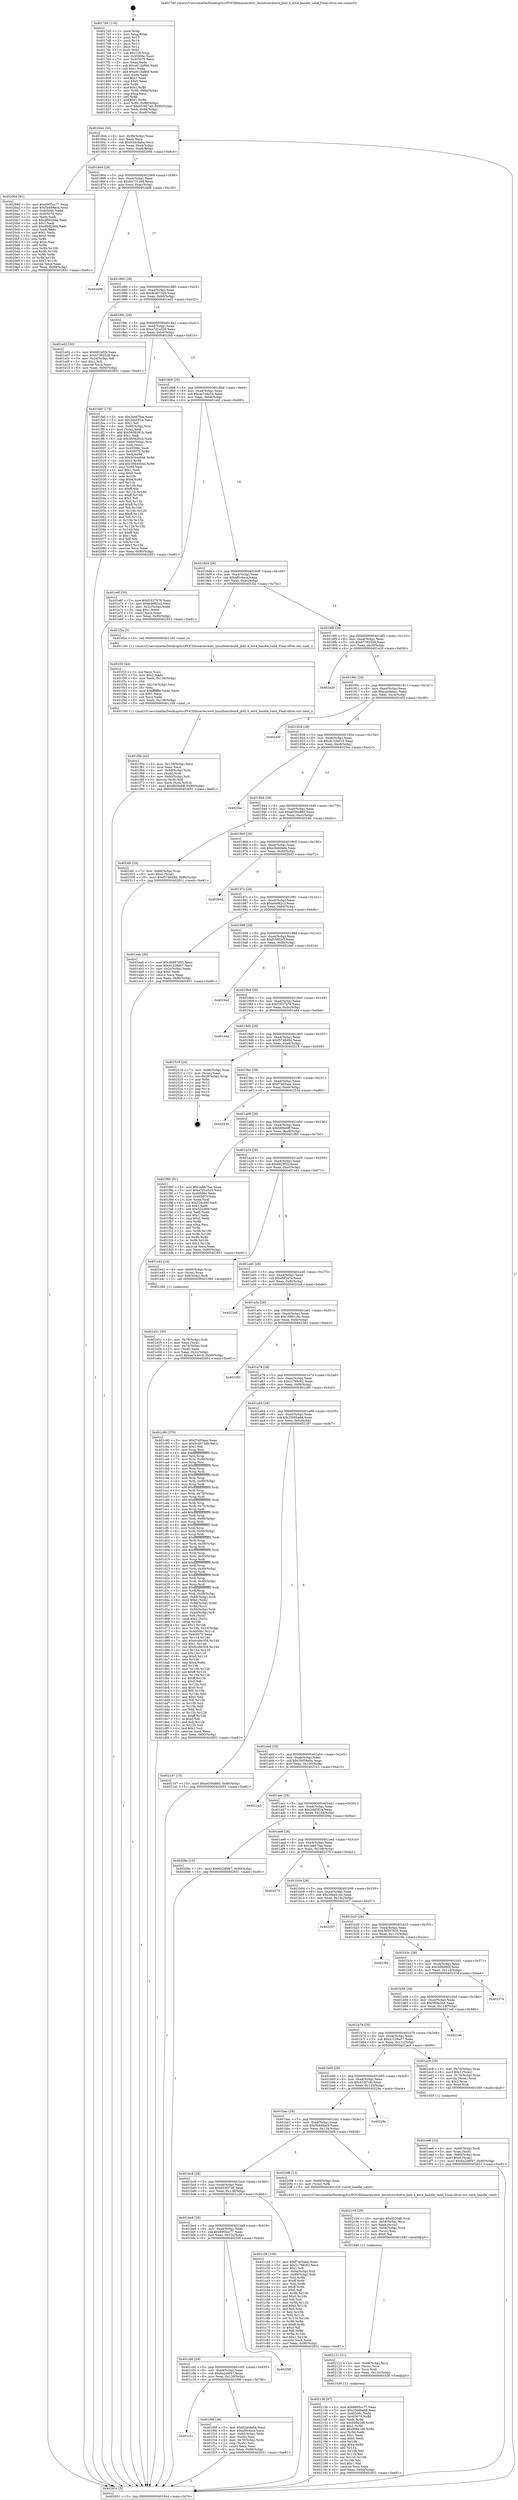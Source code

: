 digraph "0x4017d0" {
  label = "0x4017d0 (/mnt/c/Users/mathe/Desktop/tcc/POCII/binaries/extr_linuxfsext4ext4_jbd2.h_ext4_handle_valid_Final-ollvm.out::main(0))"
  labelloc = "t"
  node[shape=record]

  Entry [label="",width=0.3,height=0.3,shape=circle,fillcolor=black,style=filled]
  "0x401844" [label="{
     0x401844 [32]\l
     | [instrs]\l
     &nbsp;&nbsp;0x401844 \<+6\>: mov -0x90(%rbp),%eax\l
     &nbsp;&nbsp;0x40184a \<+2\>: mov %eax,%ecx\l
     &nbsp;&nbsp;0x40184c \<+6\>: sub $0x82dcdaba,%ecx\l
     &nbsp;&nbsp;0x401852 \<+6\>: mov %eax,-0xa4(%rbp)\l
     &nbsp;&nbsp;0x401858 \<+6\>: mov %ecx,-0xa8(%rbp)\l
     &nbsp;&nbsp;0x40185e \<+6\>: je 000000000040209d \<main+0x8cd\>\l
  }"]
  "0x40209d" [label="{
     0x40209d [91]\l
     | [instrs]\l
     &nbsp;&nbsp;0x40209d \<+5\>: mov $0x6905cc77,%eax\l
     &nbsp;&nbsp;0x4020a2 \<+5\>: mov $0x5b488acb,%ecx\l
     &nbsp;&nbsp;0x4020a7 \<+7\>: mov 0x40506c,%edx\l
     &nbsp;&nbsp;0x4020ae \<+7\>: mov 0x405070,%esi\l
     &nbsp;&nbsp;0x4020b5 \<+2\>: mov %edx,%edi\l
     &nbsp;&nbsp;0x4020b7 \<+6\>: sub $0xdf68266b,%edi\l
     &nbsp;&nbsp;0x4020bd \<+3\>: sub $0x1,%edi\l
     &nbsp;&nbsp;0x4020c0 \<+6\>: add $0xdf68266b,%edi\l
     &nbsp;&nbsp;0x4020c6 \<+3\>: imul %edi,%edx\l
     &nbsp;&nbsp;0x4020c9 \<+3\>: and $0x1,%edx\l
     &nbsp;&nbsp;0x4020cc \<+3\>: cmp $0x0,%edx\l
     &nbsp;&nbsp;0x4020cf \<+4\>: sete %r8b\l
     &nbsp;&nbsp;0x4020d3 \<+3\>: cmp $0xa,%esi\l
     &nbsp;&nbsp;0x4020d6 \<+4\>: setl %r9b\l
     &nbsp;&nbsp;0x4020da \<+3\>: mov %r8b,%r10b\l
     &nbsp;&nbsp;0x4020dd \<+3\>: and %r9b,%r10b\l
     &nbsp;&nbsp;0x4020e0 \<+3\>: xor %r9b,%r8b\l
     &nbsp;&nbsp;0x4020e3 \<+3\>: or %r8b,%r10b\l
     &nbsp;&nbsp;0x4020e6 \<+4\>: test $0x1,%r10b\l
     &nbsp;&nbsp;0x4020ea \<+3\>: cmovne %ecx,%eax\l
     &nbsp;&nbsp;0x4020ed \<+6\>: mov %eax,-0x90(%rbp)\l
     &nbsp;&nbsp;0x4020f3 \<+5\>: jmp 0000000000402651 \<main+0xe81\>\l
  }"]
  "0x401864" [label="{
     0x401864 [28]\l
     | [instrs]\l
     &nbsp;&nbsp;0x401864 \<+5\>: jmp 0000000000401869 \<main+0x99\>\l
     &nbsp;&nbsp;0x401869 \<+6\>: mov -0xa4(%rbp),%eax\l
     &nbsp;&nbsp;0x40186f \<+5\>: sub $0x94731168,%eax\l
     &nbsp;&nbsp;0x401874 \<+6\>: mov %eax,-0xac(%rbp)\l
     &nbsp;&nbsp;0x40187a \<+6\>: je 0000000000402409 \<main+0xc39\>\l
  }"]
  Exit [label="",width=0.3,height=0.3,shape=circle,fillcolor=black,style=filled,peripheries=2]
  "0x402409" [label="{
     0x402409\l
  }", style=dashed]
  "0x401880" [label="{
     0x401880 [28]\l
     | [instrs]\l
     &nbsp;&nbsp;0x401880 \<+5\>: jmp 0000000000401885 \<main+0xb5\>\l
     &nbsp;&nbsp;0x401885 \<+6\>: mov -0xa4(%rbp),%eax\l
     &nbsp;&nbsp;0x40188b \<+5\>: sub $0x9cd073db,%eax\l
     &nbsp;&nbsp;0x401890 \<+6\>: mov %eax,-0xb0(%rbp)\l
     &nbsp;&nbsp;0x401896 \<+6\>: je 0000000000401e02 \<main+0x632\>\l
  }"]
  "0x402136" [label="{
     0x402136 [97]\l
     | [instrs]\l
     &nbsp;&nbsp;0x402136 \<+5\>: mov $0x6905cc77,%eax\l
     &nbsp;&nbsp;0x40213b \<+5\>: mov $0x25b6ba68,%esi\l
     &nbsp;&nbsp;0x402140 \<+7\>: mov 0x40506c,%edx\l
     &nbsp;&nbsp;0x402147 \<+8\>: mov 0x405070,%r8d\l
     &nbsp;&nbsp;0x40214f \<+3\>: mov %edx,%r9d\l
     &nbsp;&nbsp;0x402152 \<+7\>: sub $0x999a1d8,%r9d\l
     &nbsp;&nbsp;0x402159 \<+4\>: sub $0x1,%r9d\l
     &nbsp;&nbsp;0x40215d \<+7\>: add $0x999a1d8,%r9d\l
     &nbsp;&nbsp;0x402164 \<+4\>: imul %r9d,%edx\l
     &nbsp;&nbsp;0x402168 \<+3\>: and $0x1,%edx\l
     &nbsp;&nbsp;0x40216b \<+3\>: cmp $0x0,%edx\l
     &nbsp;&nbsp;0x40216e \<+4\>: sete %r10b\l
     &nbsp;&nbsp;0x402172 \<+4\>: cmp $0xa,%r8d\l
     &nbsp;&nbsp;0x402176 \<+4\>: setl %r11b\l
     &nbsp;&nbsp;0x40217a \<+3\>: mov %r10b,%bl\l
     &nbsp;&nbsp;0x40217d \<+3\>: and %r11b,%bl\l
     &nbsp;&nbsp;0x402180 \<+3\>: xor %r11b,%r10b\l
     &nbsp;&nbsp;0x402183 \<+3\>: or %r10b,%bl\l
     &nbsp;&nbsp;0x402186 \<+3\>: test $0x1,%bl\l
     &nbsp;&nbsp;0x402189 \<+3\>: cmovne %esi,%eax\l
     &nbsp;&nbsp;0x40218c \<+6\>: mov %eax,-0x90(%rbp)\l
     &nbsp;&nbsp;0x402192 \<+5\>: jmp 0000000000402651 \<main+0xe81\>\l
  }"]
  "0x401e02" [label="{
     0x401e02 [30]\l
     | [instrs]\l
     &nbsp;&nbsp;0x401e02 \<+5\>: mov $0x681bf2b,%eax\l
     &nbsp;&nbsp;0x401e07 \<+5\>: mov $0xb7392528,%ecx\l
     &nbsp;&nbsp;0x401e0c \<+3\>: mov -0x2d(%rbp),%dl\l
     &nbsp;&nbsp;0x401e0f \<+3\>: test $0x1,%dl\l
     &nbsp;&nbsp;0x401e12 \<+3\>: cmovne %ecx,%eax\l
     &nbsp;&nbsp;0x401e15 \<+6\>: mov %eax,-0x90(%rbp)\l
     &nbsp;&nbsp;0x401e1b \<+5\>: jmp 0000000000402651 \<main+0xe81\>\l
  }"]
  "0x40189c" [label="{
     0x40189c [28]\l
     | [instrs]\l
     &nbsp;&nbsp;0x40189c \<+5\>: jmp 00000000004018a1 \<main+0xd1\>\l
     &nbsp;&nbsp;0x4018a1 \<+6\>: mov -0xa4(%rbp),%eax\l
     &nbsp;&nbsp;0x4018a7 \<+5\>: sub $0xa7d1a520,%eax\l
     &nbsp;&nbsp;0x4018ac \<+6\>: mov %eax,-0xb4(%rbp)\l
     &nbsp;&nbsp;0x4018b2 \<+6\>: je 0000000000401fe0 \<main+0x810\>\l
  }"]
  "0x402121" [label="{
     0x402121 [21]\l
     | [instrs]\l
     &nbsp;&nbsp;0x402121 \<+4\>: mov -0x68(%rbp),%rcx\l
     &nbsp;&nbsp;0x402125 \<+3\>: mov (%rcx),%rcx\l
     &nbsp;&nbsp;0x402128 \<+3\>: mov %rcx,%rdi\l
     &nbsp;&nbsp;0x40212b \<+6\>: mov %eax,-0x13c(%rbp)\l
     &nbsp;&nbsp;0x402131 \<+5\>: call 0000000000401030 \<free@plt\>\l
     | [calls]\l
     &nbsp;&nbsp;0x401030 \{1\} (unknown)\l
  }"]
  "0x401fe0" [label="{
     0x401fe0 [174]\l
     | [instrs]\l
     &nbsp;&nbsp;0x401fe0 \<+5\>: mov $0x2eb67fae,%eax\l
     &nbsp;&nbsp;0x401fe5 \<+5\>: mov $0x2daf3f1e,%ecx\l
     &nbsp;&nbsp;0x401fea \<+2\>: mov $0x1,%dl\l
     &nbsp;&nbsp;0x401fec \<+4\>: mov -0x60(%rbp),%rsi\l
     &nbsp;&nbsp;0x401ff0 \<+2\>: mov (%rsi),%edi\l
     &nbsp;&nbsp;0x401ff2 \<+6\>: add $0x5608281b,%edi\l
     &nbsp;&nbsp;0x401ff8 \<+3\>: add $0x1,%edi\l
     &nbsp;&nbsp;0x401ffb \<+6\>: sub $0x5608281b,%edi\l
     &nbsp;&nbsp;0x402001 \<+4\>: mov -0x60(%rbp),%rsi\l
     &nbsp;&nbsp;0x402005 \<+2\>: mov %edi,(%rsi)\l
     &nbsp;&nbsp;0x402007 \<+7\>: mov 0x40506c,%edi\l
     &nbsp;&nbsp;0x40200e \<+8\>: mov 0x405070,%r8d\l
     &nbsp;&nbsp;0x402016 \<+3\>: mov %edi,%r9d\l
     &nbsp;&nbsp;0x402019 \<+7\>: sub $0x5044484d,%r9d\l
     &nbsp;&nbsp;0x402020 \<+4\>: sub $0x1,%r9d\l
     &nbsp;&nbsp;0x402024 \<+7\>: add $0x5044484d,%r9d\l
     &nbsp;&nbsp;0x40202b \<+4\>: imul %r9d,%edi\l
     &nbsp;&nbsp;0x40202f \<+3\>: and $0x1,%edi\l
     &nbsp;&nbsp;0x402032 \<+3\>: cmp $0x0,%edi\l
     &nbsp;&nbsp;0x402035 \<+4\>: sete %r10b\l
     &nbsp;&nbsp;0x402039 \<+4\>: cmp $0xa,%r8d\l
     &nbsp;&nbsp;0x40203d \<+4\>: setl %r11b\l
     &nbsp;&nbsp;0x402041 \<+3\>: mov %r10b,%bl\l
     &nbsp;&nbsp;0x402044 \<+3\>: xor $0xff,%bl\l
     &nbsp;&nbsp;0x402047 \<+3\>: mov %r11b,%r14b\l
     &nbsp;&nbsp;0x40204a \<+4\>: xor $0xff,%r14b\l
     &nbsp;&nbsp;0x40204e \<+3\>: xor $0x1,%dl\l
     &nbsp;&nbsp;0x402051 \<+3\>: mov %bl,%r15b\l
     &nbsp;&nbsp;0x402054 \<+4\>: and $0xff,%r15b\l
     &nbsp;&nbsp;0x402058 \<+3\>: and %dl,%r10b\l
     &nbsp;&nbsp;0x40205b \<+3\>: mov %r14b,%r12b\l
     &nbsp;&nbsp;0x40205e \<+4\>: and $0xff,%r12b\l
     &nbsp;&nbsp;0x402062 \<+3\>: and %dl,%r11b\l
     &nbsp;&nbsp;0x402065 \<+3\>: or %r10b,%r15b\l
     &nbsp;&nbsp;0x402068 \<+3\>: or %r11b,%r12b\l
     &nbsp;&nbsp;0x40206b \<+3\>: xor %r12b,%r15b\l
     &nbsp;&nbsp;0x40206e \<+3\>: or %r14b,%bl\l
     &nbsp;&nbsp;0x402071 \<+3\>: xor $0xff,%bl\l
     &nbsp;&nbsp;0x402074 \<+3\>: or $0x1,%dl\l
     &nbsp;&nbsp;0x402077 \<+2\>: and %dl,%bl\l
     &nbsp;&nbsp;0x402079 \<+3\>: or %bl,%r15b\l
     &nbsp;&nbsp;0x40207c \<+4\>: test $0x1,%r15b\l
     &nbsp;&nbsp;0x402080 \<+3\>: cmovne %ecx,%eax\l
     &nbsp;&nbsp;0x402083 \<+6\>: mov %eax,-0x90(%rbp)\l
     &nbsp;&nbsp;0x402089 \<+5\>: jmp 0000000000402651 \<main+0xe81\>\l
  }"]
  "0x4018b8" [label="{
     0x4018b8 [28]\l
     | [instrs]\l
     &nbsp;&nbsp;0x4018b8 \<+5\>: jmp 00000000004018bd \<main+0xed\>\l
     &nbsp;&nbsp;0x4018bd \<+6\>: mov -0xa4(%rbp),%eax\l
     &nbsp;&nbsp;0x4018c3 \<+5\>: sub $0xae7e4e16,%eax\l
     &nbsp;&nbsp;0x4018c8 \<+6\>: mov %eax,-0xb8(%rbp)\l
     &nbsp;&nbsp;0x4018ce \<+6\>: je 0000000000401e6f \<main+0x69f\>\l
  }"]
  "0x402104" [label="{
     0x402104 [29]\l
     | [instrs]\l
     &nbsp;&nbsp;0x402104 \<+10\>: movabs $0x4030d6,%rdi\l
     &nbsp;&nbsp;0x40210e \<+4\>: mov -0x58(%rbp),%rcx\l
     &nbsp;&nbsp;0x402112 \<+2\>: mov %eax,(%rcx)\l
     &nbsp;&nbsp;0x402114 \<+4\>: mov -0x58(%rbp),%rcx\l
     &nbsp;&nbsp;0x402118 \<+2\>: mov (%rcx),%esi\l
     &nbsp;&nbsp;0x40211a \<+2\>: mov $0x0,%al\l
     &nbsp;&nbsp;0x40211c \<+5\>: call 0000000000401040 \<printf@plt\>\l
     | [calls]\l
     &nbsp;&nbsp;0x401040 \{1\} (unknown)\l
  }"]
  "0x401e6f" [label="{
     0x401e6f [30]\l
     | [instrs]\l
     &nbsp;&nbsp;0x401e6f \<+5\>: mov $0xf1637b76,%eax\l
     &nbsp;&nbsp;0x401e74 \<+5\>: mov $0xedef62c2,%ecx\l
     &nbsp;&nbsp;0x401e79 \<+3\>: mov -0x2c(%rbp),%edx\l
     &nbsp;&nbsp;0x401e7c \<+3\>: cmp $0x1,%edx\l
     &nbsp;&nbsp;0x401e7f \<+3\>: cmovl %ecx,%eax\l
     &nbsp;&nbsp;0x401e82 \<+6\>: mov %eax,-0x90(%rbp)\l
     &nbsp;&nbsp;0x401e88 \<+5\>: jmp 0000000000402651 \<main+0xe81\>\l
  }"]
  "0x4018d4" [label="{
     0x4018d4 [28]\l
     | [instrs]\l
     &nbsp;&nbsp;0x4018d4 \<+5\>: jmp 00000000004018d9 \<main+0x109\>\l
     &nbsp;&nbsp;0x4018d9 \<+6\>: mov -0xa4(%rbp),%eax\l
     &nbsp;&nbsp;0x4018df \<+5\>: sub $0xaf0c4aca,%eax\l
     &nbsp;&nbsp;0x4018e4 \<+6\>: mov %eax,-0xbc(%rbp)\l
     &nbsp;&nbsp;0x4018ea \<+6\>: je 0000000000401f2a \<main+0x75a\>\l
  }"]
  "0x401f5b" [label="{
     0x401f5b [42]\l
     | [instrs]\l
     &nbsp;&nbsp;0x401f5b \<+6\>: mov -0x138(%rbp),%ecx\l
     &nbsp;&nbsp;0x401f61 \<+3\>: imul %eax,%ecx\l
     &nbsp;&nbsp;0x401f64 \<+4\>: mov -0x68(%rbp),%rdi\l
     &nbsp;&nbsp;0x401f68 \<+3\>: mov (%rdi),%rdi\l
     &nbsp;&nbsp;0x401f6b \<+4\>: mov -0x60(%rbp),%r8\l
     &nbsp;&nbsp;0x401f6f \<+3\>: movslq (%r8),%r8\l
     &nbsp;&nbsp;0x401f72 \<+4\>: mov %ecx,(%rdi,%r8,4)\l
     &nbsp;&nbsp;0x401f76 \<+10\>: movl $0xfd09e6ff,-0x90(%rbp)\l
     &nbsp;&nbsp;0x401f80 \<+5\>: jmp 0000000000402651 \<main+0xe81\>\l
  }"]
  "0x401f2a" [label="{
     0x401f2a [5]\l
     | [instrs]\l
     &nbsp;&nbsp;0x401f2a \<+5\>: call 0000000000401160 \<next_i\>\l
     | [calls]\l
     &nbsp;&nbsp;0x401160 \{1\} (/mnt/c/Users/mathe/Desktop/tcc/POCII/binaries/extr_linuxfsext4ext4_jbd2.h_ext4_handle_valid_Final-ollvm.out::next_i)\l
  }"]
  "0x4018f0" [label="{
     0x4018f0 [28]\l
     | [instrs]\l
     &nbsp;&nbsp;0x4018f0 \<+5\>: jmp 00000000004018f5 \<main+0x125\>\l
     &nbsp;&nbsp;0x4018f5 \<+6\>: mov -0xa4(%rbp),%eax\l
     &nbsp;&nbsp;0x4018fb \<+5\>: sub $0xb7392528,%eax\l
     &nbsp;&nbsp;0x401900 \<+6\>: mov %eax,-0xc0(%rbp)\l
     &nbsp;&nbsp;0x401906 \<+6\>: je 0000000000401e20 \<main+0x650\>\l
  }"]
  "0x401f2f" [label="{
     0x401f2f [44]\l
     | [instrs]\l
     &nbsp;&nbsp;0x401f2f \<+2\>: xor %ecx,%ecx\l
     &nbsp;&nbsp;0x401f31 \<+5\>: mov $0x2,%edx\l
     &nbsp;&nbsp;0x401f36 \<+6\>: mov %edx,-0x134(%rbp)\l
     &nbsp;&nbsp;0x401f3c \<+1\>: cltd\l
     &nbsp;&nbsp;0x401f3d \<+6\>: mov -0x134(%rbp),%esi\l
     &nbsp;&nbsp;0x401f43 \<+2\>: idiv %esi\l
     &nbsp;&nbsp;0x401f45 \<+6\>: imul $0xfffffffe,%edx,%edx\l
     &nbsp;&nbsp;0x401f4b \<+3\>: sub $0x1,%ecx\l
     &nbsp;&nbsp;0x401f4e \<+2\>: sub %ecx,%edx\l
     &nbsp;&nbsp;0x401f50 \<+6\>: mov %edx,-0x138(%rbp)\l
     &nbsp;&nbsp;0x401f56 \<+5\>: call 0000000000401160 \<next_i\>\l
     | [calls]\l
     &nbsp;&nbsp;0x401160 \{1\} (/mnt/c/Users/mathe/Desktop/tcc/POCII/binaries/extr_linuxfsext4ext4_jbd2.h_ext4_handle_valid_Final-ollvm.out::next_i)\l
  }"]
  "0x401e20" [label="{
     0x401e20\l
  }", style=dashed]
  "0x40190c" [label="{
     0x40190c [28]\l
     | [instrs]\l
     &nbsp;&nbsp;0x40190c \<+5\>: jmp 0000000000401911 \<main+0x141\>\l
     &nbsp;&nbsp;0x401911 \<+6\>: mov -0xa4(%rbp),%eax\l
     &nbsp;&nbsp;0x401917 \<+5\>: sub $0xcad4eba1,%eax\l
     &nbsp;&nbsp;0x40191c \<+6\>: mov %eax,-0xc4(%rbp)\l
     &nbsp;&nbsp;0x401922 \<+6\>: je 000000000040245f \<main+0xc8f\>\l
  }"]
  "0x401c1c" [label="{
     0x401c1c\l
  }", style=dashed]
  "0x40245f" [label="{
     0x40245f\l
  }", style=dashed]
  "0x401928" [label="{
     0x401928 [28]\l
     | [instrs]\l
     &nbsp;&nbsp;0x401928 \<+5\>: jmp 000000000040192d \<main+0x15d\>\l
     &nbsp;&nbsp;0x40192d \<+6\>: mov -0xa4(%rbp),%eax\l
     &nbsp;&nbsp;0x401933 \<+5\>: sub $0xd132b015,%eax\l
     &nbsp;&nbsp;0x401938 \<+6\>: mov %eax,-0xc8(%rbp)\l
     &nbsp;&nbsp;0x40193e \<+6\>: je 00000000004025ec \<main+0xe1c\>\l
  }"]
  "0x401f06" [label="{
     0x401f06 [36]\l
     | [instrs]\l
     &nbsp;&nbsp;0x401f06 \<+5\>: mov $0x82dcdaba,%eax\l
     &nbsp;&nbsp;0x401f0b \<+5\>: mov $0xaf0c4aca,%ecx\l
     &nbsp;&nbsp;0x401f10 \<+4\>: mov -0x60(%rbp),%rdx\l
     &nbsp;&nbsp;0x401f14 \<+2\>: mov (%rdx),%esi\l
     &nbsp;&nbsp;0x401f16 \<+4\>: mov -0x70(%rbp),%rdx\l
     &nbsp;&nbsp;0x401f1a \<+2\>: cmp (%rdx),%esi\l
     &nbsp;&nbsp;0x401f1c \<+3\>: cmovl %ecx,%eax\l
     &nbsp;&nbsp;0x401f1f \<+6\>: mov %eax,-0x90(%rbp)\l
     &nbsp;&nbsp;0x401f25 \<+5\>: jmp 0000000000402651 \<main+0xe81\>\l
  }"]
  "0x4025ec" [label="{
     0x4025ec\l
  }", style=dashed]
  "0x401944" [label="{
     0x401944 [28]\l
     | [instrs]\l
     &nbsp;&nbsp;0x401944 \<+5\>: jmp 0000000000401949 \<main+0x179\>\l
     &nbsp;&nbsp;0x401949 \<+6\>: mov -0xa4(%rbp),%eax\l
     &nbsp;&nbsp;0x40194f \<+5\>: sub $0xe0394860,%eax\l
     &nbsp;&nbsp;0x401954 \<+6\>: mov %eax,-0xcc(%rbp)\l
     &nbsp;&nbsp;0x40195a \<+6\>: je 00000000004024fc \<main+0xd2c\>\l
  }"]
  "0x401c00" [label="{
     0x401c00 [28]\l
     | [instrs]\l
     &nbsp;&nbsp;0x401c00 \<+5\>: jmp 0000000000401c05 \<main+0x435\>\l
     &nbsp;&nbsp;0x401c05 \<+6\>: mov -0xa4(%rbp),%eax\l
     &nbsp;&nbsp;0x401c0b \<+5\>: sub $0x6a2d6f47,%eax\l
     &nbsp;&nbsp;0x401c10 \<+6\>: mov %eax,-0x130(%rbp)\l
     &nbsp;&nbsp;0x401c16 \<+6\>: je 0000000000401f06 \<main+0x736\>\l
  }"]
  "0x4024fc" [label="{
     0x4024fc [28]\l
     | [instrs]\l
     &nbsp;&nbsp;0x4024fc \<+7\>: mov -0x88(%rbp),%rax\l
     &nbsp;&nbsp;0x402503 \<+6\>: movl $0x0,(%rax)\l
     &nbsp;&nbsp;0x402509 \<+10\>: movl $0xf574849d,-0x90(%rbp)\l
     &nbsp;&nbsp;0x402513 \<+5\>: jmp 0000000000402651 \<main+0xe81\>\l
  }"]
  "0x401960" [label="{
     0x401960 [28]\l
     | [instrs]\l
     &nbsp;&nbsp;0x401960 \<+5\>: jmp 0000000000401965 \<main+0x195\>\l
     &nbsp;&nbsp;0x401965 \<+6\>: mov -0xa4(%rbp),%eax\l
     &nbsp;&nbsp;0x40196b \<+5\>: sub $0xe3b66bd4,%eax\l
     &nbsp;&nbsp;0x401970 \<+6\>: mov %eax,-0xd0(%rbp)\l
     &nbsp;&nbsp;0x401976 \<+6\>: je 0000000000402642 \<main+0xe72\>\l
  }"]
  "0x40259f" [label="{
     0x40259f\l
  }", style=dashed]
  "0x402642" [label="{
     0x402642\l
  }", style=dashed]
  "0x40197c" [label="{
     0x40197c [28]\l
     | [instrs]\l
     &nbsp;&nbsp;0x40197c \<+5\>: jmp 0000000000401981 \<main+0x1b1\>\l
     &nbsp;&nbsp;0x401981 \<+6\>: mov -0xa4(%rbp),%eax\l
     &nbsp;&nbsp;0x401987 \<+5\>: sub $0xedef62c2,%eax\l
     &nbsp;&nbsp;0x40198c \<+6\>: mov %eax,-0xd4(%rbp)\l
     &nbsp;&nbsp;0x401992 \<+6\>: je 0000000000401eab \<main+0x6db\>\l
  }"]
  "0x401ee6" [label="{
     0x401ee6 [32]\l
     | [instrs]\l
     &nbsp;&nbsp;0x401ee6 \<+4\>: mov -0x68(%rbp),%rdi\l
     &nbsp;&nbsp;0x401eea \<+3\>: mov %rax,(%rdi)\l
     &nbsp;&nbsp;0x401eed \<+4\>: mov -0x60(%rbp),%rax\l
     &nbsp;&nbsp;0x401ef1 \<+6\>: movl $0x0,(%rax)\l
     &nbsp;&nbsp;0x401ef7 \<+10\>: movl $0x6a2d6f47,-0x90(%rbp)\l
     &nbsp;&nbsp;0x401f01 \<+5\>: jmp 0000000000402651 \<main+0xe81\>\l
  }"]
  "0x401eab" [label="{
     0x401eab [30]\l
     | [instrs]\l
     &nbsp;&nbsp;0x401eab \<+5\>: mov $0x36997835,%eax\l
     &nbsp;&nbsp;0x401eb0 \<+5\>: mov $0x41228a07,%ecx\l
     &nbsp;&nbsp;0x401eb5 \<+3\>: mov -0x2c(%rbp),%edx\l
     &nbsp;&nbsp;0x401eb8 \<+3\>: cmp $0x0,%edx\l
     &nbsp;&nbsp;0x401ebb \<+3\>: cmove %ecx,%eax\l
     &nbsp;&nbsp;0x401ebe \<+6\>: mov %eax,-0x90(%rbp)\l
     &nbsp;&nbsp;0x401ec4 \<+5\>: jmp 0000000000402651 \<main+0xe81\>\l
  }"]
  "0x401998" [label="{
     0x401998 [28]\l
     | [instrs]\l
     &nbsp;&nbsp;0x401998 \<+5\>: jmp 000000000040199d \<main+0x1cd\>\l
     &nbsp;&nbsp;0x40199d \<+6\>: mov -0xa4(%rbp),%eax\l
     &nbsp;&nbsp;0x4019a3 \<+5\>: sub $0xf156f2c5,%eax\l
     &nbsp;&nbsp;0x4019a8 \<+6\>: mov %eax,-0xd8(%rbp)\l
     &nbsp;&nbsp;0x4019ae \<+6\>: je 00000000004024ed \<main+0xd1d\>\l
  }"]
  "0x401e51" [label="{
     0x401e51 [30]\l
     | [instrs]\l
     &nbsp;&nbsp;0x401e51 \<+4\>: mov -0x78(%rbp),%rdi\l
     &nbsp;&nbsp;0x401e55 \<+2\>: mov %eax,(%rdi)\l
     &nbsp;&nbsp;0x401e57 \<+4\>: mov -0x78(%rbp),%rdi\l
     &nbsp;&nbsp;0x401e5b \<+2\>: mov (%rdi),%eax\l
     &nbsp;&nbsp;0x401e5d \<+3\>: mov %eax,-0x2c(%rbp)\l
     &nbsp;&nbsp;0x401e60 \<+10\>: movl $0xae7e4e16,-0x90(%rbp)\l
     &nbsp;&nbsp;0x401e6a \<+5\>: jmp 0000000000402651 \<main+0xe81\>\l
  }"]
  "0x4024ed" [label="{
     0x4024ed\l
  }", style=dashed]
  "0x4019b4" [label="{
     0x4019b4 [28]\l
     | [instrs]\l
     &nbsp;&nbsp;0x4019b4 \<+5\>: jmp 00000000004019b9 \<main+0x1e9\>\l
     &nbsp;&nbsp;0x4019b9 \<+6\>: mov -0xa4(%rbp),%eax\l
     &nbsp;&nbsp;0x4019bf \<+5\>: sub $0xf1637b76,%eax\l
     &nbsp;&nbsp;0x4019c4 \<+6\>: mov %eax,-0xdc(%rbp)\l
     &nbsp;&nbsp;0x4019ca \<+6\>: je 0000000000401e8d \<main+0x6bd\>\l
  }"]
  "0x4017d0" [label="{
     0x4017d0 [116]\l
     | [instrs]\l
     &nbsp;&nbsp;0x4017d0 \<+1\>: push %rbp\l
     &nbsp;&nbsp;0x4017d1 \<+3\>: mov %rsp,%rbp\l
     &nbsp;&nbsp;0x4017d4 \<+2\>: push %r15\l
     &nbsp;&nbsp;0x4017d6 \<+2\>: push %r14\l
     &nbsp;&nbsp;0x4017d8 \<+2\>: push %r13\l
     &nbsp;&nbsp;0x4017da \<+2\>: push %r12\l
     &nbsp;&nbsp;0x4017dc \<+1\>: push %rbx\l
     &nbsp;&nbsp;0x4017dd \<+7\>: sub $0x128,%rsp\l
     &nbsp;&nbsp;0x4017e4 \<+7\>: mov 0x40506c,%eax\l
     &nbsp;&nbsp;0x4017eb \<+7\>: mov 0x405070,%ecx\l
     &nbsp;&nbsp;0x4017f2 \<+2\>: mov %eax,%edx\l
     &nbsp;&nbsp;0x4017f4 \<+6\>: sub $0xe613a86d,%edx\l
     &nbsp;&nbsp;0x4017fa \<+3\>: sub $0x1,%edx\l
     &nbsp;&nbsp;0x4017fd \<+6\>: add $0xe613a86d,%edx\l
     &nbsp;&nbsp;0x401803 \<+3\>: imul %edx,%eax\l
     &nbsp;&nbsp;0x401806 \<+3\>: and $0x1,%eax\l
     &nbsp;&nbsp;0x401809 \<+3\>: cmp $0x0,%eax\l
     &nbsp;&nbsp;0x40180c \<+4\>: sete %r8b\l
     &nbsp;&nbsp;0x401810 \<+4\>: and $0x1,%r8b\l
     &nbsp;&nbsp;0x401814 \<+7\>: mov %r8b,-0x8a(%rbp)\l
     &nbsp;&nbsp;0x40181b \<+3\>: cmp $0xa,%ecx\l
     &nbsp;&nbsp;0x40181e \<+4\>: setl %r8b\l
     &nbsp;&nbsp;0x401822 \<+4\>: and $0x1,%r8b\l
     &nbsp;&nbsp;0x401826 \<+7\>: mov %r8b,-0x89(%rbp)\l
     &nbsp;&nbsp;0x40182d \<+10\>: movl $0x653f27e6,-0x90(%rbp)\l
     &nbsp;&nbsp;0x401837 \<+6\>: mov %edi,-0x94(%rbp)\l
     &nbsp;&nbsp;0x40183d \<+7\>: mov %rsi,-0xa0(%rbp)\l
  }"]
  "0x401e8d" [label="{
     0x401e8d\l
  }", style=dashed]
  "0x4019d0" [label="{
     0x4019d0 [28]\l
     | [instrs]\l
     &nbsp;&nbsp;0x4019d0 \<+5\>: jmp 00000000004019d5 \<main+0x205\>\l
     &nbsp;&nbsp;0x4019d5 \<+6\>: mov -0xa4(%rbp),%eax\l
     &nbsp;&nbsp;0x4019db \<+5\>: sub $0xf574849d,%eax\l
     &nbsp;&nbsp;0x4019e0 \<+6\>: mov %eax,-0xe0(%rbp)\l
     &nbsp;&nbsp;0x4019e6 \<+6\>: je 0000000000402518 \<main+0xd48\>\l
  }"]
  "0x402651" [label="{
     0x402651 [5]\l
     | [instrs]\l
     &nbsp;&nbsp;0x402651 \<+5\>: jmp 0000000000401844 \<main+0x74\>\l
  }"]
  "0x402518" [label="{
     0x402518 [24]\l
     | [instrs]\l
     &nbsp;&nbsp;0x402518 \<+7\>: mov -0x88(%rbp),%rax\l
     &nbsp;&nbsp;0x40251f \<+2\>: mov (%rax),%eax\l
     &nbsp;&nbsp;0x402521 \<+4\>: lea -0x28(%rbp),%rsp\l
     &nbsp;&nbsp;0x402525 \<+1\>: pop %rbx\l
     &nbsp;&nbsp;0x402526 \<+2\>: pop %r12\l
     &nbsp;&nbsp;0x402528 \<+2\>: pop %r13\l
     &nbsp;&nbsp;0x40252a \<+2\>: pop %r14\l
     &nbsp;&nbsp;0x40252c \<+2\>: pop %r15\l
     &nbsp;&nbsp;0x40252e \<+1\>: pop %rbp\l
     &nbsp;&nbsp;0x40252f \<+1\>: ret\l
  }"]
  "0x4019ec" [label="{
     0x4019ec [28]\l
     | [instrs]\l
     &nbsp;&nbsp;0x4019ec \<+5\>: jmp 00000000004019f1 \<main+0x221\>\l
     &nbsp;&nbsp;0x4019f1 \<+6\>: mov -0xa4(%rbp),%eax\l
     &nbsp;&nbsp;0x4019f7 \<+5\>: sub $0xf7405aee,%eax\l
     &nbsp;&nbsp;0x4019fc \<+6\>: mov %eax,-0xe4(%rbp)\l
     &nbsp;&nbsp;0x401a02 \<+6\>: je 0000000000402530 \<main+0xd60\>\l
  }"]
  "0x401be4" [label="{
     0x401be4 [28]\l
     | [instrs]\l
     &nbsp;&nbsp;0x401be4 \<+5\>: jmp 0000000000401be9 \<main+0x419\>\l
     &nbsp;&nbsp;0x401be9 \<+6\>: mov -0xa4(%rbp),%eax\l
     &nbsp;&nbsp;0x401bef \<+5\>: sub $0x6905cc77,%eax\l
     &nbsp;&nbsp;0x401bf4 \<+6\>: mov %eax,-0x12c(%rbp)\l
     &nbsp;&nbsp;0x401bfa \<+6\>: je 000000000040259f \<main+0xdcf\>\l
  }"]
  "0x402530" [label="{
     0x402530\l
  }", style=dashed]
  "0x401a08" [label="{
     0x401a08 [28]\l
     | [instrs]\l
     &nbsp;&nbsp;0x401a08 \<+5\>: jmp 0000000000401a0d \<main+0x23d\>\l
     &nbsp;&nbsp;0x401a0d \<+6\>: mov -0xa4(%rbp),%eax\l
     &nbsp;&nbsp;0x401a13 \<+5\>: sub $0xfd09e6ff,%eax\l
     &nbsp;&nbsp;0x401a18 \<+6\>: mov %eax,-0xe8(%rbp)\l
     &nbsp;&nbsp;0x401a1e \<+6\>: je 0000000000401f85 \<main+0x7b5\>\l
  }"]
  "0x401c26" [label="{
     0x401c26 [106]\l
     | [instrs]\l
     &nbsp;&nbsp;0x401c26 \<+5\>: mov $0xf7405aee,%eax\l
     &nbsp;&nbsp;0x401c2b \<+5\>: mov $0x21766c62,%ecx\l
     &nbsp;&nbsp;0x401c30 \<+2\>: mov $0x1,%dl\l
     &nbsp;&nbsp;0x401c32 \<+7\>: mov -0x8a(%rbp),%sil\l
     &nbsp;&nbsp;0x401c39 \<+7\>: mov -0x89(%rbp),%dil\l
     &nbsp;&nbsp;0x401c40 \<+3\>: mov %sil,%r8b\l
     &nbsp;&nbsp;0x401c43 \<+4\>: xor $0xff,%r8b\l
     &nbsp;&nbsp;0x401c47 \<+3\>: mov %dil,%r9b\l
     &nbsp;&nbsp;0x401c4a \<+4\>: xor $0xff,%r9b\l
     &nbsp;&nbsp;0x401c4e \<+3\>: xor $0x0,%dl\l
     &nbsp;&nbsp;0x401c51 \<+3\>: mov %r8b,%r10b\l
     &nbsp;&nbsp;0x401c54 \<+4\>: and $0x0,%r10b\l
     &nbsp;&nbsp;0x401c58 \<+3\>: and %dl,%sil\l
     &nbsp;&nbsp;0x401c5b \<+3\>: mov %r9b,%r11b\l
     &nbsp;&nbsp;0x401c5e \<+4\>: and $0x0,%r11b\l
     &nbsp;&nbsp;0x401c62 \<+3\>: and %dl,%dil\l
     &nbsp;&nbsp;0x401c65 \<+3\>: or %sil,%r10b\l
     &nbsp;&nbsp;0x401c68 \<+3\>: or %dil,%r11b\l
     &nbsp;&nbsp;0x401c6b \<+3\>: xor %r11b,%r10b\l
     &nbsp;&nbsp;0x401c6e \<+3\>: or %r9b,%r8b\l
     &nbsp;&nbsp;0x401c71 \<+4\>: xor $0xff,%r8b\l
     &nbsp;&nbsp;0x401c75 \<+3\>: or $0x0,%dl\l
     &nbsp;&nbsp;0x401c78 \<+3\>: and %dl,%r8b\l
     &nbsp;&nbsp;0x401c7b \<+3\>: or %r8b,%r10b\l
     &nbsp;&nbsp;0x401c7e \<+4\>: test $0x1,%r10b\l
     &nbsp;&nbsp;0x401c82 \<+3\>: cmovne %ecx,%eax\l
     &nbsp;&nbsp;0x401c85 \<+6\>: mov %eax,-0x90(%rbp)\l
     &nbsp;&nbsp;0x401c8b \<+5\>: jmp 0000000000402651 \<main+0xe81\>\l
  }"]
  "0x401f85" [label="{
     0x401f85 [91]\l
     | [instrs]\l
     &nbsp;&nbsp;0x401f85 \<+5\>: mov $0x2eb67fae,%eax\l
     &nbsp;&nbsp;0x401f8a \<+5\>: mov $0xa7d1a520,%ecx\l
     &nbsp;&nbsp;0x401f8f \<+7\>: mov 0x40506c,%edx\l
     &nbsp;&nbsp;0x401f96 \<+7\>: mov 0x405070,%esi\l
     &nbsp;&nbsp;0x401f9d \<+2\>: mov %edx,%edi\l
     &nbsp;&nbsp;0x401f9f \<+6\>: sub $0x52ac66f,%edi\l
     &nbsp;&nbsp;0x401fa5 \<+3\>: sub $0x1,%edi\l
     &nbsp;&nbsp;0x401fa8 \<+6\>: add $0x52ac66f,%edi\l
     &nbsp;&nbsp;0x401fae \<+3\>: imul %edi,%edx\l
     &nbsp;&nbsp;0x401fb1 \<+3\>: and $0x1,%edx\l
     &nbsp;&nbsp;0x401fb4 \<+3\>: cmp $0x0,%edx\l
     &nbsp;&nbsp;0x401fb7 \<+4\>: sete %r8b\l
     &nbsp;&nbsp;0x401fbb \<+3\>: cmp $0xa,%esi\l
     &nbsp;&nbsp;0x401fbe \<+4\>: setl %r9b\l
     &nbsp;&nbsp;0x401fc2 \<+3\>: mov %r8b,%r10b\l
     &nbsp;&nbsp;0x401fc5 \<+3\>: and %r9b,%r10b\l
     &nbsp;&nbsp;0x401fc8 \<+3\>: xor %r9b,%r8b\l
     &nbsp;&nbsp;0x401fcb \<+3\>: or %r8b,%r10b\l
     &nbsp;&nbsp;0x401fce \<+4\>: test $0x1,%r10b\l
     &nbsp;&nbsp;0x401fd2 \<+3\>: cmovne %ecx,%eax\l
     &nbsp;&nbsp;0x401fd5 \<+6\>: mov %eax,-0x90(%rbp)\l
     &nbsp;&nbsp;0x401fdb \<+5\>: jmp 0000000000402651 \<main+0xe81\>\l
  }"]
  "0x401a24" [label="{
     0x401a24 [28]\l
     | [instrs]\l
     &nbsp;&nbsp;0x401a24 \<+5\>: jmp 0000000000401a29 \<main+0x259\>\l
     &nbsp;&nbsp;0x401a29 \<+6\>: mov -0xa4(%rbp),%eax\l
     &nbsp;&nbsp;0x401a2f \<+5\>: sub $0x681bf2b,%eax\l
     &nbsp;&nbsp;0x401a34 \<+6\>: mov %eax,-0xec(%rbp)\l
     &nbsp;&nbsp;0x401a3a \<+6\>: je 0000000000401e41 \<main+0x671\>\l
  }"]
  "0x401bc8" [label="{
     0x401bc8 [28]\l
     | [instrs]\l
     &nbsp;&nbsp;0x401bc8 \<+5\>: jmp 0000000000401bcd \<main+0x3fd\>\l
     &nbsp;&nbsp;0x401bcd \<+6\>: mov -0xa4(%rbp),%eax\l
     &nbsp;&nbsp;0x401bd3 \<+5\>: sub $0x653f27e6,%eax\l
     &nbsp;&nbsp;0x401bd8 \<+6\>: mov %eax,-0x128(%rbp)\l
     &nbsp;&nbsp;0x401bde \<+6\>: je 0000000000401c26 \<main+0x456\>\l
  }"]
  "0x401e41" [label="{
     0x401e41 [16]\l
     | [instrs]\l
     &nbsp;&nbsp;0x401e41 \<+4\>: mov -0x80(%rbp),%rax\l
     &nbsp;&nbsp;0x401e45 \<+3\>: mov (%rax),%rax\l
     &nbsp;&nbsp;0x401e48 \<+4\>: mov 0x8(%rax),%rdi\l
     &nbsp;&nbsp;0x401e4c \<+5\>: call 0000000000401060 \<atoi@plt\>\l
     | [calls]\l
     &nbsp;&nbsp;0x401060 \{1\} (unknown)\l
  }"]
  "0x401a40" [label="{
     0x401a40 [28]\l
     | [instrs]\l
     &nbsp;&nbsp;0x401a40 \<+5\>: jmp 0000000000401a45 \<main+0x275\>\l
     &nbsp;&nbsp;0x401a45 \<+6\>: mov -0xa4(%rbp),%eax\l
     &nbsp;&nbsp;0x401a4b \<+5\>: sub $0xebf247a,%eax\l
     &nbsp;&nbsp;0x401a50 \<+6\>: mov %eax,-0xf0(%rbp)\l
     &nbsp;&nbsp;0x401a56 \<+6\>: je 00000000004023ad \<main+0xbdd\>\l
  }"]
  "0x4020f8" [label="{
     0x4020f8 [12]\l
     | [instrs]\l
     &nbsp;&nbsp;0x4020f8 \<+4\>: mov -0x68(%rbp),%rax\l
     &nbsp;&nbsp;0x4020fc \<+3\>: mov (%rax),%rdi\l
     &nbsp;&nbsp;0x4020ff \<+5\>: call 0000000000401420 \<ext4_handle_valid\>\l
     | [calls]\l
     &nbsp;&nbsp;0x401420 \{1\} (/mnt/c/Users/mathe/Desktop/tcc/POCII/binaries/extr_linuxfsext4ext4_jbd2.h_ext4_handle_valid_Final-ollvm.out::ext4_handle_valid)\l
  }"]
  "0x4023ad" [label="{
     0x4023ad\l
  }", style=dashed]
  "0x401a5c" [label="{
     0x401a5c [28]\l
     | [instrs]\l
     &nbsp;&nbsp;0x401a5c \<+5\>: jmp 0000000000401a61 \<main+0x291\>\l
     &nbsp;&nbsp;0x401a61 \<+6\>: mov -0xa4(%rbp),%eax\l
     &nbsp;&nbsp;0x401a67 \<+5\>: sub $0x18991c8e,%eax\l
     &nbsp;&nbsp;0x401a6c \<+6\>: mov %eax,-0xf4(%rbp)\l
     &nbsp;&nbsp;0x401a72 \<+6\>: je 0000000000402383 \<main+0xbb3\>\l
  }"]
  "0x401bac" [label="{
     0x401bac [28]\l
     | [instrs]\l
     &nbsp;&nbsp;0x401bac \<+5\>: jmp 0000000000401bb1 \<main+0x3e1\>\l
     &nbsp;&nbsp;0x401bb1 \<+6\>: mov -0xa4(%rbp),%eax\l
     &nbsp;&nbsp;0x401bb7 \<+5\>: sub $0x5b488acb,%eax\l
     &nbsp;&nbsp;0x401bbc \<+6\>: mov %eax,-0x124(%rbp)\l
     &nbsp;&nbsp;0x401bc2 \<+6\>: je 00000000004020f8 \<main+0x928\>\l
  }"]
  "0x402383" [label="{
     0x402383\l
  }", style=dashed]
  "0x401a78" [label="{
     0x401a78 [28]\l
     | [instrs]\l
     &nbsp;&nbsp;0x401a78 \<+5\>: jmp 0000000000401a7d \<main+0x2ad\>\l
     &nbsp;&nbsp;0x401a7d \<+6\>: mov -0xa4(%rbp),%eax\l
     &nbsp;&nbsp;0x401a83 \<+5\>: sub $0x21766c62,%eax\l
     &nbsp;&nbsp;0x401a88 \<+6\>: mov %eax,-0xf8(%rbp)\l
     &nbsp;&nbsp;0x401a8e \<+6\>: je 0000000000401c90 \<main+0x4c0\>\l
  }"]
  "0x40229a" [label="{
     0x40229a\l
  }", style=dashed]
  "0x401c90" [label="{
     0x401c90 [370]\l
     | [instrs]\l
     &nbsp;&nbsp;0x401c90 \<+5\>: mov $0xf7405aee,%eax\l
     &nbsp;&nbsp;0x401c95 \<+5\>: mov $0x9cd073db,%ecx\l
     &nbsp;&nbsp;0x401c9a \<+2\>: mov $0x1,%dl\l
     &nbsp;&nbsp;0x401c9c \<+3\>: mov %rsp,%rsi\l
     &nbsp;&nbsp;0x401c9f \<+4\>: add $0xfffffffffffffff0,%rsi\l
     &nbsp;&nbsp;0x401ca3 \<+3\>: mov %rsi,%rsp\l
     &nbsp;&nbsp;0x401ca6 \<+7\>: mov %rsi,-0x88(%rbp)\l
     &nbsp;&nbsp;0x401cad \<+3\>: mov %rsp,%rsi\l
     &nbsp;&nbsp;0x401cb0 \<+4\>: add $0xfffffffffffffff0,%rsi\l
     &nbsp;&nbsp;0x401cb4 \<+3\>: mov %rsi,%rsp\l
     &nbsp;&nbsp;0x401cb7 \<+3\>: mov %rsp,%rdi\l
     &nbsp;&nbsp;0x401cba \<+4\>: add $0xfffffffffffffff0,%rdi\l
     &nbsp;&nbsp;0x401cbe \<+3\>: mov %rdi,%rsp\l
     &nbsp;&nbsp;0x401cc1 \<+4\>: mov %rdi,-0x80(%rbp)\l
     &nbsp;&nbsp;0x401cc5 \<+3\>: mov %rsp,%rdi\l
     &nbsp;&nbsp;0x401cc8 \<+4\>: add $0xfffffffffffffff0,%rdi\l
     &nbsp;&nbsp;0x401ccc \<+3\>: mov %rdi,%rsp\l
     &nbsp;&nbsp;0x401ccf \<+4\>: mov %rdi,-0x78(%rbp)\l
     &nbsp;&nbsp;0x401cd3 \<+3\>: mov %rsp,%rdi\l
     &nbsp;&nbsp;0x401cd6 \<+4\>: add $0xfffffffffffffff0,%rdi\l
     &nbsp;&nbsp;0x401cda \<+3\>: mov %rdi,%rsp\l
     &nbsp;&nbsp;0x401cdd \<+4\>: mov %rdi,-0x70(%rbp)\l
     &nbsp;&nbsp;0x401ce1 \<+3\>: mov %rsp,%rdi\l
     &nbsp;&nbsp;0x401ce4 \<+4\>: add $0xfffffffffffffff0,%rdi\l
     &nbsp;&nbsp;0x401ce8 \<+3\>: mov %rdi,%rsp\l
     &nbsp;&nbsp;0x401ceb \<+4\>: mov %rdi,-0x68(%rbp)\l
     &nbsp;&nbsp;0x401cef \<+3\>: mov %rsp,%rdi\l
     &nbsp;&nbsp;0x401cf2 \<+4\>: add $0xfffffffffffffff0,%rdi\l
     &nbsp;&nbsp;0x401cf6 \<+3\>: mov %rdi,%rsp\l
     &nbsp;&nbsp;0x401cf9 \<+4\>: mov %rdi,-0x60(%rbp)\l
     &nbsp;&nbsp;0x401cfd \<+3\>: mov %rsp,%rdi\l
     &nbsp;&nbsp;0x401d00 \<+4\>: add $0xfffffffffffffff0,%rdi\l
     &nbsp;&nbsp;0x401d04 \<+3\>: mov %rdi,%rsp\l
     &nbsp;&nbsp;0x401d07 \<+4\>: mov %rdi,-0x58(%rbp)\l
     &nbsp;&nbsp;0x401d0b \<+3\>: mov %rsp,%rdi\l
     &nbsp;&nbsp;0x401d0e \<+4\>: add $0xfffffffffffffff0,%rdi\l
     &nbsp;&nbsp;0x401d12 \<+3\>: mov %rdi,%rsp\l
     &nbsp;&nbsp;0x401d15 \<+4\>: mov %rdi,-0x50(%rbp)\l
     &nbsp;&nbsp;0x401d19 \<+3\>: mov %rsp,%rdi\l
     &nbsp;&nbsp;0x401d1c \<+4\>: add $0xfffffffffffffff0,%rdi\l
     &nbsp;&nbsp;0x401d20 \<+3\>: mov %rdi,%rsp\l
     &nbsp;&nbsp;0x401d23 \<+4\>: mov %rdi,-0x48(%rbp)\l
     &nbsp;&nbsp;0x401d27 \<+3\>: mov %rsp,%rdi\l
     &nbsp;&nbsp;0x401d2a \<+4\>: add $0xfffffffffffffff0,%rdi\l
     &nbsp;&nbsp;0x401d2e \<+3\>: mov %rdi,%rsp\l
     &nbsp;&nbsp;0x401d31 \<+4\>: mov %rdi,-0x40(%rbp)\l
     &nbsp;&nbsp;0x401d35 \<+3\>: mov %rsp,%rdi\l
     &nbsp;&nbsp;0x401d38 \<+4\>: add $0xfffffffffffffff0,%rdi\l
     &nbsp;&nbsp;0x401d3c \<+3\>: mov %rdi,%rsp\l
     &nbsp;&nbsp;0x401d3f \<+4\>: mov %rdi,-0x38(%rbp)\l
     &nbsp;&nbsp;0x401d43 \<+7\>: mov -0x88(%rbp),%rdi\l
     &nbsp;&nbsp;0x401d4a \<+6\>: movl $0x0,(%rdi)\l
     &nbsp;&nbsp;0x401d50 \<+7\>: mov -0x94(%rbp),%r8d\l
     &nbsp;&nbsp;0x401d57 \<+3\>: mov %r8d,(%rsi)\l
     &nbsp;&nbsp;0x401d5a \<+4\>: mov -0x80(%rbp),%rdi\l
     &nbsp;&nbsp;0x401d5e \<+7\>: mov -0xa0(%rbp),%r9\l
     &nbsp;&nbsp;0x401d65 \<+3\>: mov %r9,(%rdi)\l
     &nbsp;&nbsp;0x401d68 \<+3\>: cmpl $0x2,(%rsi)\l
     &nbsp;&nbsp;0x401d6b \<+4\>: setne %r10b\l
     &nbsp;&nbsp;0x401d6f \<+4\>: and $0x1,%r10b\l
     &nbsp;&nbsp;0x401d73 \<+4\>: mov %r10b,-0x2d(%rbp)\l
     &nbsp;&nbsp;0x401d77 \<+8\>: mov 0x40506c,%r11d\l
     &nbsp;&nbsp;0x401d7f \<+7\>: mov 0x405070,%ebx\l
     &nbsp;&nbsp;0x401d86 \<+3\>: mov %r11d,%r14d\l
     &nbsp;&nbsp;0x401d89 \<+7\>: add $0x6ce8e358,%r14d\l
     &nbsp;&nbsp;0x401d90 \<+4\>: sub $0x1,%r14d\l
     &nbsp;&nbsp;0x401d94 \<+7\>: sub $0x6ce8e358,%r14d\l
     &nbsp;&nbsp;0x401d9b \<+4\>: imul %r14d,%r11d\l
     &nbsp;&nbsp;0x401d9f \<+4\>: and $0x1,%r11d\l
     &nbsp;&nbsp;0x401da3 \<+4\>: cmp $0x0,%r11d\l
     &nbsp;&nbsp;0x401da7 \<+4\>: sete %r10b\l
     &nbsp;&nbsp;0x401dab \<+3\>: cmp $0xa,%ebx\l
     &nbsp;&nbsp;0x401dae \<+4\>: setl %r15b\l
     &nbsp;&nbsp;0x401db2 \<+3\>: mov %r10b,%r12b\l
     &nbsp;&nbsp;0x401db5 \<+4\>: xor $0xff,%r12b\l
     &nbsp;&nbsp;0x401db9 \<+3\>: mov %r15b,%r13b\l
     &nbsp;&nbsp;0x401dbc \<+4\>: xor $0xff,%r13b\l
     &nbsp;&nbsp;0x401dc0 \<+3\>: xor $0x0,%dl\l
     &nbsp;&nbsp;0x401dc3 \<+3\>: mov %r12b,%sil\l
     &nbsp;&nbsp;0x401dc6 \<+4\>: and $0x0,%sil\l
     &nbsp;&nbsp;0x401dca \<+3\>: and %dl,%r10b\l
     &nbsp;&nbsp;0x401dcd \<+3\>: mov %r13b,%dil\l
     &nbsp;&nbsp;0x401dd0 \<+4\>: and $0x0,%dil\l
     &nbsp;&nbsp;0x401dd4 \<+3\>: and %dl,%r15b\l
     &nbsp;&nbsp;0x401dd7 \<+3\>: or %r10b,%sil\l
     &nbsp;&nbsp;0x401dda \<+3\>: or %r15b,%dil\l
     &nbsp;&nbsp;0x401ddd \<+3\>: xor %dil,%sil\l
     &nbsp;&nbsp;0x401de0 \<+3\>: or %r13b,%r12b\l
     &nbsp;&nbsp;0x401de3 \<+4\>: xor $0xff,%r12b\l
     &nbsp;&nbsp;0x401de7 \<+3\>: or $0x0,%dl\l
     &nbsp;&nbsp;0x401dea \<+3\>: and %dl,%r12b\l
     &nbsp;&nbsp;0x401ded \<+3\>: or %r12b,%sil\l
     &nbsp;&nbsp;0x401df0 \<+4\>: test $0x1,%sil\l
     &nbsp;&nbsp;0x401df4 \<+3\>: cmovne %ecx,%eax\l
     &nbsp;&nbsp;0x401df7 \<+6\>: mov %eax,-0x90(%rbp)\l
     &nbsp;&nbsp;0x401dfd \<+5\>: jmp 0000000000402651 \<main+0xe81\>\l
  }"]
  "0x401a94" [label="{
     0x401a94 [28]\l
     | [instrs]\l
     &nbsp;&nbsp;0x401a94 \<+5\>: jmp 0000000000401a99 \<main+0x2c9\>\l
     &nbsp;&nbsp;0x401a99 \<+6\>: mov -0xa4(%rbp),%eax\l
     &nbsp;&nbsp;0x401a9f \<+5\>: sub $0x25b6ba68,%eax\l
     &nbsp;&nbsp;0x401aa4 \<+6\>: mov %eax,-0xfc(%rbp)\l
     &nbsp;&nbsp;0x401aaa \<+6\>: je 0000000000402197 \<main+0x9c7\>\l
  }"]
  "0x401b90" [label="{
     0x401b90 [28]\l
     | [instrs]\l
     &nbsp;&nbsp;0x401b90 \<+5\>: jmp 0000000000401b95 \<main+0x3c5\>\l
     &nbsp;&nbsp;0x401b95 \<+6\>: mov -0xa4(%rbp),%eax\l
     &nbsp;&nbsp;0x401b9b \<+5\>: sub $0x453f7cfc,%eax\l
     &nbsp;&nbsp;0x401ba0 \<+6\>: mov %eax,-0x120(%rbp)\l
     &nbsp;&nbsp;0x401ba6 \<+6\>: je 000000000040229a \<main+0xaca\>\l
  }"]
  "0x402197" [label="{
     0x402197 [15]\l
     | [instrs]\l
     &nbsp;&nbsp;0x402197 \<+10\>: movl $0xe0394860,-0x90(%rbp)\l
     &nbsp;&nbsp;0x4021a1 \<+5\>: jmp 0000000000402651 \<main+0xe81\>\l
  }"]
  "0x401ab0" [label="{
     0x401ab0 [28]\l
     | [instrs]\l
     &nbsp;&nbsp;0x401ab0 \<+5\>: jmp 0000000000401ab5 \<main+0x2e5\>\l
     &nbsp;&nbsp;0x401ab5 \<+6\>: mov -0xa4(%rbp),%eax\l
     &nbsp;&nbsp;0x401abb \<+5\>: sub $0x28d58a9a,%eax\l
     &nbsp;&nbsp;0x401ac0 \<+6\>: mov %eax,-0x100(%rbp)\l
     &nbsp;&nbsp;0x401ac6 \<+6\>: je 00000000004021e3 \<main+0xa13\>\l
  }"]
  "0x401ec9" [label="{
     0x401ec9 [29]\l
     | [instrs]\l
     &nbsp;&nbsp;0x401ec9 \<+4\>: mov -0x70(%rbp),%rax\l
     &nbsp;&nbsp;0x401ecd \<+6\>: movl $0x1,(%rax)\l
     &nbsp;&nbsp;0x401ed3 \<+4\>: mov -0x70(%rbp),%rax\l
     &nbsp;&nbsp;0x401ed7 \<+3\>: movslq (%rax),%rax\l
     &nbsp;&nbsp;0x401eda \<+4\>: shl $0x2,%rax\l
     &nbsp;&nbsp;0x401ede \<+3\>: mov %rax,%rdi\l
     &nbsp;&nbsp;0x401ee1 \<+5\>: call 0000000000401050 \<malloc@plt\>\l
     | [calls]\l
     &nbsp;&nbsp;0x401050 \{1\} (unknown)\l
  }"]
  "0x4021e3" [label="{
     0x4021e3\l
  }", style=dashed]
  "0x401acc" [label="{
     0x401acc [28]\l
     | [instrs]\l
     &nbsp;&nbsp;0x401acc \<+5\>: jmp 0000000000401ad1 \<main+0x301\>\l
     &nbsp;&nbsp;0x401ad1 \<+6\>: mov -0xa4(%rbp),%eax\l
     &nbsp;&nbsp;0x401ad7 \<+5\>: sub $0x2daf3f1e,%eax\l
     &nbsp;&nbsp;0x401adc \<+6\>: mov %eax,-0x104(%rbp)\l
     &nbsp;&nbsp;0x401ae2 \<+6\>: je 000000000040208e \<main+0x8be\>\l
  }"]
  "0x401b74" [label="{
     0x401b74 [28]\l
     | [instrs]\l
     &nbsp;&nbsp;0x401b74 \<+5\>: jmp 0000000000401b79 \<main+0x3a9\>\l
     &nbsp;&nbsp;0x401b79 \<+6\>: mov -0xa4(%rbp),%eax\l
     &nbsp;&nbsp;0x401b7f \<+5\>: sub $0x41228a07,%eax\l
     &nbsp;&nbsp;0x401b84 \<+6\>: mov %eax,-0x11c(%rbp)\l
     &nbsp;&nbsp;0x401b8a \<+6\>: je 0000000000401ec9 \<main+0x6f9\>\l
  }"]
  "0x40208e" [label="{
     0x40208e [15]\l
     | [instrs]\l
     &nbsp;&nbsp;0x40208e \<+10\>: movl $0x6a2d6f47,-0x90(%rbp)\l
     &nbsp;&nbsp;0x402098 \<+5\>: jmp 0000000000402651 \<main+0xe81\>\l
  }"]
  "0x401ae8" [label="{
     0x401ae8 [28]\l
     | [instrs]\l
     &nbsp;&nbsp;0x401ae8 \<+5\>: jmp 0000000000401aed \<main+0x31d\>\l
     &nbsp;&nbsp;0x401aed \<+6\>: mov -0xa4(%rbp),%eax\l
     &nbsp;&nbsp;0x401af3 \<+5\>: sub $0x2eb67fae,%eax\l
     &nbsp;&nbsp;0x401af8 \<+6\>: mov %eax,-0x108(%rbp)\l
     &nbsp;&nbsp;0x401afe \<+6\>: je 0000000000402575 \<main+0xda5\>\l
  }"]
  "0x4021a6" [label="{
     0x4021a6\l
  }", style=dashed]
  "0x402575" [label="{
     0x402575\l
  }", style=dashed]
  "0x401b04" [label="{
     0x401b04 [28]\l
     | [instrs]\l
     &nbsp;&nbsp;0x401b04 \<+5\>: jmp 0000000000401b09 \<main+0x339\>\l
     &nbsp;&nbsp;0x401b09 \<+6\>: mov -0xa4(%rbp),%eax\l
     &nbsp;&nbsp;0x401b0f \<+5\>: sub $0x30ba41eb,%eax\l
     &nbsp;&nbsp;0x401b14 \<+6\>: mov %eax,-0x10c(%rbp)\l
     &nbsp;&nbsp;0x401b1a \<+6\>: je 0000000000402207 \<main+0xa37\>\l
  }"]
  "0x401b58" [label="{
     0x401b58 [28]\l
     | [instrs]\l
     &nbsp;&nbsp;0x401b58 \<+5\>: jmp 0000000000401b5d \<main+0x38d\>\l
     &nbsp;&nbsp;0x401b5d \<+6\>: mov -0xa4(%rbp),%eax\l
     &nbsp;&nbsp;0x401b63 \<+5\>: sub $0x3f0fa2bd,%eax\l
     &nbsp;&nbsp;0x401b68 \<+6\>: mov %eax,-0x118(%rbp)\l
     &nbsp;&nbsp;0x401b6e \<+6\>: je 00000000004021a6 \<main+0x9d6\>\l
  }"]
  "0x402207" [label="{
     0x402207\l
  }", style=dashed]
  "0x401b20" [label="{
     0x401b20 [28]\l
     | [instrs]\l
     &nbsp;&nbsp;0x401b20 \<+5\>: jmp 0000000000401b25 \<main+0x355\>\l
     &nbsp;&nbsp;0x401b25 \<+6\>: mov -0xa4(%rbp),%eax\l
     &nbsp;&nbsp;0x401b2b \<+5\>: sub $0x36997835,%eax\l
     &nbsp;&nbsp;0x401b30 \<+6\>: mov %eax,-0x110(%rbp)\l
     &nbsp;&nbsp;0x401b36 \<+6\>: je 00000000004023fa \<main+0xc2a\>\l
  }"]
  "0x402374" [label="{
     0x402374\l
  }", style=dashed]
  "0x4023fa" [label="{
     0x4023fa\l
  }", style=dashed]
  "0x401b3c" [label="{
     0x401b3c [28]\l
     | [instrs]\l
     &nbsp;&nbsp;0x401b3c \<+5\>: jmp 0000000000401b41 \<main+0x371\>\l
     &nbsp;&nbsp;0x401b41 \<+6\>: mov -0xa4(%rbp),%eax\l
     &nbsp;&nbsp;0x401b47 \<+5\>: sub $0x3dfb990f,%eax\l
     &nbsp;&nbsp;0x401b4c \<+6\>: mov %eax,-0x114(%rbp)\l
     &nbsp;&nbsp;0x401b52 \<+6\>: je 0000000000402374 \<main+0xba4\>\l
  }"]
  Entry -> "0x4017d0" [label=" 1"]
  "0x401844" -> "0x40209d" [label=" 1"]
  "0x401844" -> "0x401864" [label=" 17"]
  "0x402518" -> Exit [label=" 1"]
  "0x401864" -> "0x402409" [label=" 0"]
  "0x401864" -> "0x401880" [label=" 17"]
  "0x4024fc" -> "0x402651" [label=" 1"]
  "0x401880" -> "0x401e02" [label=" 1"]
  "0x401880" -> "0x40189c" [label=" 16"]
  "0x402197" -> "0x402651" [label=" 1"]
  "0x40189c" -> "0x401fe0" [label=" 1"]
  "0x40189c" -> "0x4018b8" [label=" 15"]
  "0x402136" -> "0x402651" [label=" 1"]
  "0x4018b8" -> "0x401e6f" [label=" 1"]
  "0x4018b8" -> "0x4018d4" [label=" 14"]
  "0x402121" -> "0x402136" [label=" 1"]
  "0x4018d4" -> "0x401f2a" [label=" 1"]
  "0x4018d4" -> "0x4018f0" [label=" 13"]
  "0x402104" -> "0x402121" [label=" 1"]
  "0x4018f0" -> "0x401e20" [label=" 0"]
  "0x4018f0" -> "0x40190c" [label=" 13"]
  "0x4020f8" -> "0x402104" [label=" 1"]
  "0x40190c" -> "0x40245f" [label=" 0"]
  "0x40190c" -> "0x401928" [label=" 13"]
  "0x40209d" -> "0x402651" [label=" 1"]
  "0x401928" -> "0x4025ec" [label=" 0"]
  "0x401928" -> "0x401944" [label=" 13"]
  "0x40208e" -> "0x402651" [label=" 1"]
  "0x401944" -> "0x4024fc" [label=" 1"]
  "0x401944" -> "0x401960" [label=" 12"]
  "0x401f85" -> "0x402651" [label=" 1"]
  "0x401960" -> "0x402642" [label=" 0"]
  "0x401960" -> "0x40197c" [label=" 12"]
  "0x401f5b" -> "0x402651" [label=" 1"]
  "0x40197c" -> "0x401eab" [label=" 1"]
  "0x40197c" -> "0x401998" [label=" 11"]
  "0x401f2a" -> "0x401f2f" [label=" 1"]
  "0x401998" -> "0x4024ed" [label=" 0"]
  "0x401998" -> "0x4019b4" [label=" 11"]
  "0x401f06" -> "0x402651" [label=" 2"]
  "0x4019b4" -> "0x401e8d" [label=" 0"]
  "0x4019b4" -> "0x4019d0" [label=" 11"]
  "0x401c00" -> "0x401f06" [label=" 2"]
  "0x4019d0" -> "0x402518" [label=" 1"]
  "0x4019d0" -> "0x4019ec" [label=" 10"]
  "0x401fe0" -> "0x402651" [label=" 1"]
  "0x4019ec" -> "0x402530" [label=" 0"]
  "0x4019ec" -> "0x401a08" [label=" 10"]
  "0x401be4" -> "0x401c00" [label=" 2"]
  "0x401a08" -> "0x401f85" [label=" 1"]
  "0x401a08" -> "0x401a24" [label=" 9"]
  "0x401be4" -> "0x40259f" [label=" 0"]
  "0x401a24" -> "0x401e41" [label=" 1"]
  "0x401a24" -> "0x401a40" [label=" 8"]
  "0x401ee6" -> "0x402651" [label=" 1"]
  "0x401a40" -> "0x4023ad" [label=" 0"]
  "0x401a40" -> "0x401a5c" [label=" 8"]
  "0x401ec9" -> "0x401ee6" [label=" 1"]
  "0x401a5c" -> "0x402383" [label=" 0"]
  "0x401a5c" -> "0x401a78" [label=" 8"]
  "0x401e6f" -> "0x402651" [label=" 1"]
  "0x401a78" -> "0x401c90" [label=" 1"]
  "0x401a78" -> "0x401a94" [label=" 7"]
  "0x401e51" -> "0x402651" [label=" 1"]
  "0x401a94" -> "0x402197" [label=" 1"]
  "0x401a94" -> "0x401ab0" [label=" 6"]
  "0x401e02" -> "0x402651" [label=" 1"]
  "0x401ab0" -> "0x4021e3" [label=" 0"]
  "0x401ab0" -> "0x401acc" [label=" 6"]
  "0x401c90" -> "0x402651" [label=" 1"]
  "0x401acc" -> "0x40208e" [label=" 1"]
  "0x401acc" -> "0x401ae8" [label=" 5"]
  "0x402651" -> "0x401844" [label=" 17"]
  "0x401ae8" -> "0x402575" [label=" 0"]
  "0x401ae8" -> "0x401b04" [label=" 5"]
  "0x4017d0" -> "0x401844" [label=" 1"]
  "0x401b04" -> "0x402207" [label=" 0"]
  "0x401b04" -> "0x401b20" [label=" 5"]
  "0x401bc8" -> "0x401be4" [label=" 2"]
  "0x401b20" -> "0x4023fa" [label=" 0"]
  "0x401b20" -> "0x401b3c" [label=" 5"]
  "0x401bc8" -> "0x401c26" [label=" 1"]
  "0x401b3c" -> "0x402374" [label=" 0"]
  "0x401b3c" -> "0x401b58" [label=" 5"]
  "0x401c26" -> "0x402651" [label=" 1"]
  "0x401b58" -> "0x4021a6" [label=" 0"]
  "0x401b58" -> "0x401b74" [label=" 5"]
  "0x401c00" -> "0x401c1c" [label=" 0"]
  "0x401b74" -> "0x401ec9" [label=" 1"]
  "0x401b74" -> "0x401b90" [label=" 4"]
  "0x401e41" -> "0x401e51" [label=" 1"]
  "0x401b90" -> "0x40229a" [label=" 0"]
  "0x401b90" -> "0x401bac" [label=" 4"]
  "0x401eab" -> "0x402651" [label=" 1"]
  "0x401bac" -> "0x4020f8" [label=" 1"]
  "0x401bac" -> "0x401bc8" [label=" 3"]
  "0x401f2f" -> "0x401f5b" [label=" 1"]
}
